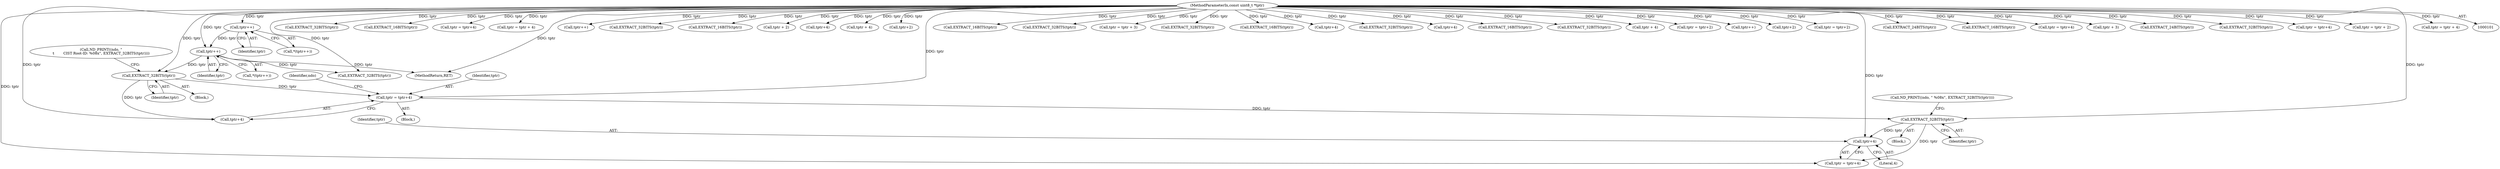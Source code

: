 digraph "0_tcpdump_b20e1639dbac84b3fcb393858521c13ad47a9d70@pointer" {
"1000171" [label="(Call,tptr+4)"];
"1000167" [label="(Call,EXTRACT_32BITS(tptr))"];
"1000157" [label="(Call,tptr = tptr+4)"];
"1000155" [label="(Call,EXTRACT_32BITS(tptr))"];
"1000122" [label="(Call,tptr++)"];
"1000117" [label="(Call,tptr++)"];
"1000103" [label="(MethodParameterIn,const uint8_t *tptr)"];
"1000224" [label="(Call,EXTRACT_32BITS(tptr))"];
"1000173" [label="(Literal,4)"];
"1000116" [label="(Call,*(tptr++))"];
"1000204" [label="(Call,EXTRACT_16BITS(tptr))"];
"1000227" [label="(Call,tptr = tptr+4)"];
"1000294" [label="(Call,tptr = tptr + 4)"];
"1000338" [label="(Call,EXTRACT_32BITS(tptr))"];
"1000156" [label="(Identifier,tptr)"];
"1000285" [label="(Call,tptr++)"];
"1000168" [label="(Identifier,tptr)"];
"1000150" [label="(Call,ND_PRINT((ndo, \"\n\t        CIST Root-ID: %08x\", EXTRACT_32BITS(tptr))))"];
"1000420" [label="(Call,EXTRACT_32BITS(tptr))"];
"1000118" [label="(Identifier,tptr)"];
"1000123" [label="(Identifier,tptr)"];
"1000368" [label="(Call,EXTRACT_16BITS(tptr))"];
"1000195" [label="(Call,tptr + 2)"];
"1000342" [label="(Call,tptr+4)"];
"1000296" [label="(Call,tptr + 4)"];
"1000155" [label="(Call,EXTRACT_32BITS(tptr))"];
"1000354" [label="(Call,tptr+2)"];
"1000164" [label="(Identifier,ndo)"];
"1000159" [label="(Call,tptr+4)"];
"1000191" [label="(Call,EXTRACT_16BITS(tptr))"];
"1000292" [label="(Call,EXTRACT_32BITS(tptr))"];
"1000162" [label="(Call,ND_PRINT((ndo, \" %08x\", EXTRACT_32BITS(tptr))))"];
"1000315" [label="(Call,tptr = tptr + 3)"];
"1000171" [label="(Call,tptr+4)"];
"1000408" [label="(Call,EXTRACT_32BITS(tptr))"];
"1000214" [label="(Call,EXTRACT_16BITS(tptr))"];
"1000157" [label="(Call,tptr = tptr+4)"];
"1000183" [label="(Call,tptr+4)"];
"1000415" [label="(Call,EXTRACT_32BITS(tptr))"];
"1000144" [label="(Block,)"];
"1000229" [label="(Call,tptr+4)"];
"1000364" [label="(Call,EXTRACT_16BITS(tptr))"];
"1000402" [label="(Call,EXTRACT_32BITS(tptr))"];
"1000117" [label="(Call,tptr++)"];
"1000103" [label="(MethodParameterIn,const uint8_t *tptr)"];
"1000121" [label="(Call,*(tptr++))"];
"1000425" [label="(Call,tptr + 4)"];
"1000352" [label="(Call,tptr = tptr+2)"];
"1000242" [label="(Call,tptr++)"];
"1000373" [label="(Call,tptr+2)"];
"1000158" [label="(Identifier,tptr)"];
"1000371" [label="(Call,tptr = tptr+2)"];
"1000456" [label="(MethodReturn,RET)"];
"1000153" [label="(Block,)"];
"1000312" [label="(Call,EXTRACT_24BITS(tptr))"];
"1000350" [label="(Call,EXTRACT_16BITS(tptr))"];
"1000340" [label="(Call,tptr = tptr+4)"];
"1000122" [label="(Call,tptr++)"];
"1000317" [label="(Call,tptr + 3)"];
"1000172" [label="(Identifier,tptr)"];
"1000307" [label="(Call,EXTRACT_24BITS(tptr))"];
"1000179" [label="(Call,EXTRACT_32BITS(tptr))"];
"1000181" [label="(Call,tptr = tptr+4)"];
"1000193" [label="(Call,tptr = tptr + 2)"];
"1000167" [label="(Call,EXTRACT_32BITS(tptr))"];
"1000169" [label="(Call,tptr = tptr+4)"];
"1000423" [label="(Call,tptr = tptr + 4)"];
"1000165" [label="(Block,)"];
"1000171" -> "1000169"  [label="AST: "];
"1000171" -> "1000173"  [label="CFG: "];
"1000172" -> "1000171"  [label="AST: "];
"1000173" -> "1000171"  [label="AST: "];
"1000169" -> "1000171"  [label="CFG: "];
"1000167" -> "1000171"  [label="DDG: tptr"];
"1000103" -> "1000171"  [label="DDG: tptr"];
"1000167" -> "1000165"  [label="AST: "];
"1000167" -> "1000168"  [label="CFG: "];
"1000168" -> "1000167"  [label="AST: "];
"1000162" -> "1000167"  [label="CFG: "];
"1000157" -> "1000167"  [label="DDG: tptr"];
"1000103" -> "1000167"  [label="DDG: tptr"];
"1000167" -> "1000169"  [label="DDG: tptr"];
"1000157" -> "1000144"  [label="AST: "];
"1000157" -> "1000159"  [label="CFG: "];
"1000158" -> "1000157"  [label="AST: "];
"1000159" -> "1000157"  [label="AST: "];
"1000164" -> "1000157"  [label="CFG: "];
"1000155" -> "1000157"  [label="DDG: tptr"];
"1000103" -> "1000157"  [label="DDG: tptr"];
"1000155" -> "1000153"  [label="AST: "];
"1000155" -> "1000156"  [label="CFG: "];
"1000156" -> "1000155"  [label="AST: "];
"1000150" -> "1000155"  [label="CFG: "];
"1000122" -> "1000155"  [label="DDG: tptr"];
"1000103" -> "1000155"  [label="DDG: tptr"];
"1000155" -> "1000159"  [label="DDG: tptr"];
"1000122" -> "1000121"  [label="AST: "];
"1000122" -> "1000123"  [label="CFG: "];
"1000123" -> "1000122"  [label="AST: "];
"1000121" -> "1000122"  [label="CFG: "];
"1000122" -> "1000456"  [label="DDG: tptr"];
"1000117" -> "1000122"  [label="DDG: tptr"];
"1000103" -> "1000122"  [label="DDG: tptr"];
"1000122" -> "1000338"  [label="DDG: tptr"];
"1000117" -> "1000116"  [label="AST: "];
"1000117" -> "1000118"  [label="CFG: "];
"1000118" -> "1000117"  [label="AST: "];
"1000116" -> "1000117"  [label="CFG: "];
"1000103" -> "1000117"  [label="DDG: tptr"];
"1000103" -> "1000101"  [label="AST: "];
"1000103" -> "1000456"  [label="DDG: tptr"];
"1000103" -> "1000159"  [label="DDG: tptr"];
"1000103" -> "1000169"  [label="DDG: tptr"];
"1000103" -> "1000179"  [label="DDG: tptr"];
"1000103" -> "1000181"  [label="DDG: tptr"];
"1000103" -> "1000183"  [label="DDG: tptr"];
"1000103" -> "1000191"  [label="DDG: tptr"];
"1000103" -> "1000193"  [label="DDG: tptr"];
"1000103" -> "1000195"  [label="DDG: tptr"];
"1000103" -> "1000204"  [label="DDG: tptr"];
"1000103" -> "1000214"  [label="DDG: tptr"];
"1000103" -> "1000224"  [label="DDG: tptr"];
"1000103" -> "1000227"  [label="DDG: tptr"];
"1000103" -> "1000229"  [label="DDG: tptr"];
"1000103" -> "1000242"  [label="DDG: tptr"];
"1000103" -> "1000285"  [label="DDG: tptr"];
"1000103" -> "1000292"  [label="DDG: tptr"];
"1000103" -> "1000294"  [label="DDG: tptr"];
"1000103" -> "1000296"  [label="DDG: tptr"];
"1000103" -> "1000307"  [label="DDG: tptr"];
"1000103" -> "1000312"  [label="DDG: tptr"];
"1000103" -> "1000315"  [label="DDG: tptr"];
"1000103" -> "1000317"  [label="DDG: tptr"];
"1000103" -> "1000338"  [label="DDG: tptr"];
"1000103" -> "1000340"  [label="DDG: tptr"];
"1000103" -> "1000342"  [label="DDG: tptr"];
"1000103" -> "1000350"  [label="DDG: tptr"];
"1000103" -> "1000352"  [label="DDG: tptr"];
"1000103" -> "1000354"  [label="DDG: tptr"];
"1000103" -> "1000364"  [label="DDG: tptr"];
"1000103" -> "1000368"  [label="DDG: tptr"];
"1000103" -> "1000371"  [label="DDG: tptr"];
"1000103" -> "1000373"  [label="DDG: tptr"];
"1000103" -> "1000402"  [label="DDG: tptr"];
"1000103" -> "1000408"  [label="DDG: tptr"];
"1000103" -> "1000415"  [label="DDG: tptr"];
"1000103" -> "1000420"  [label="DDG: tptr"];
"1000103" -> "1000423"  [label="DDG: tptr"];
"1000103" -> "1000425"  [label="DDG: tptr"];
}
